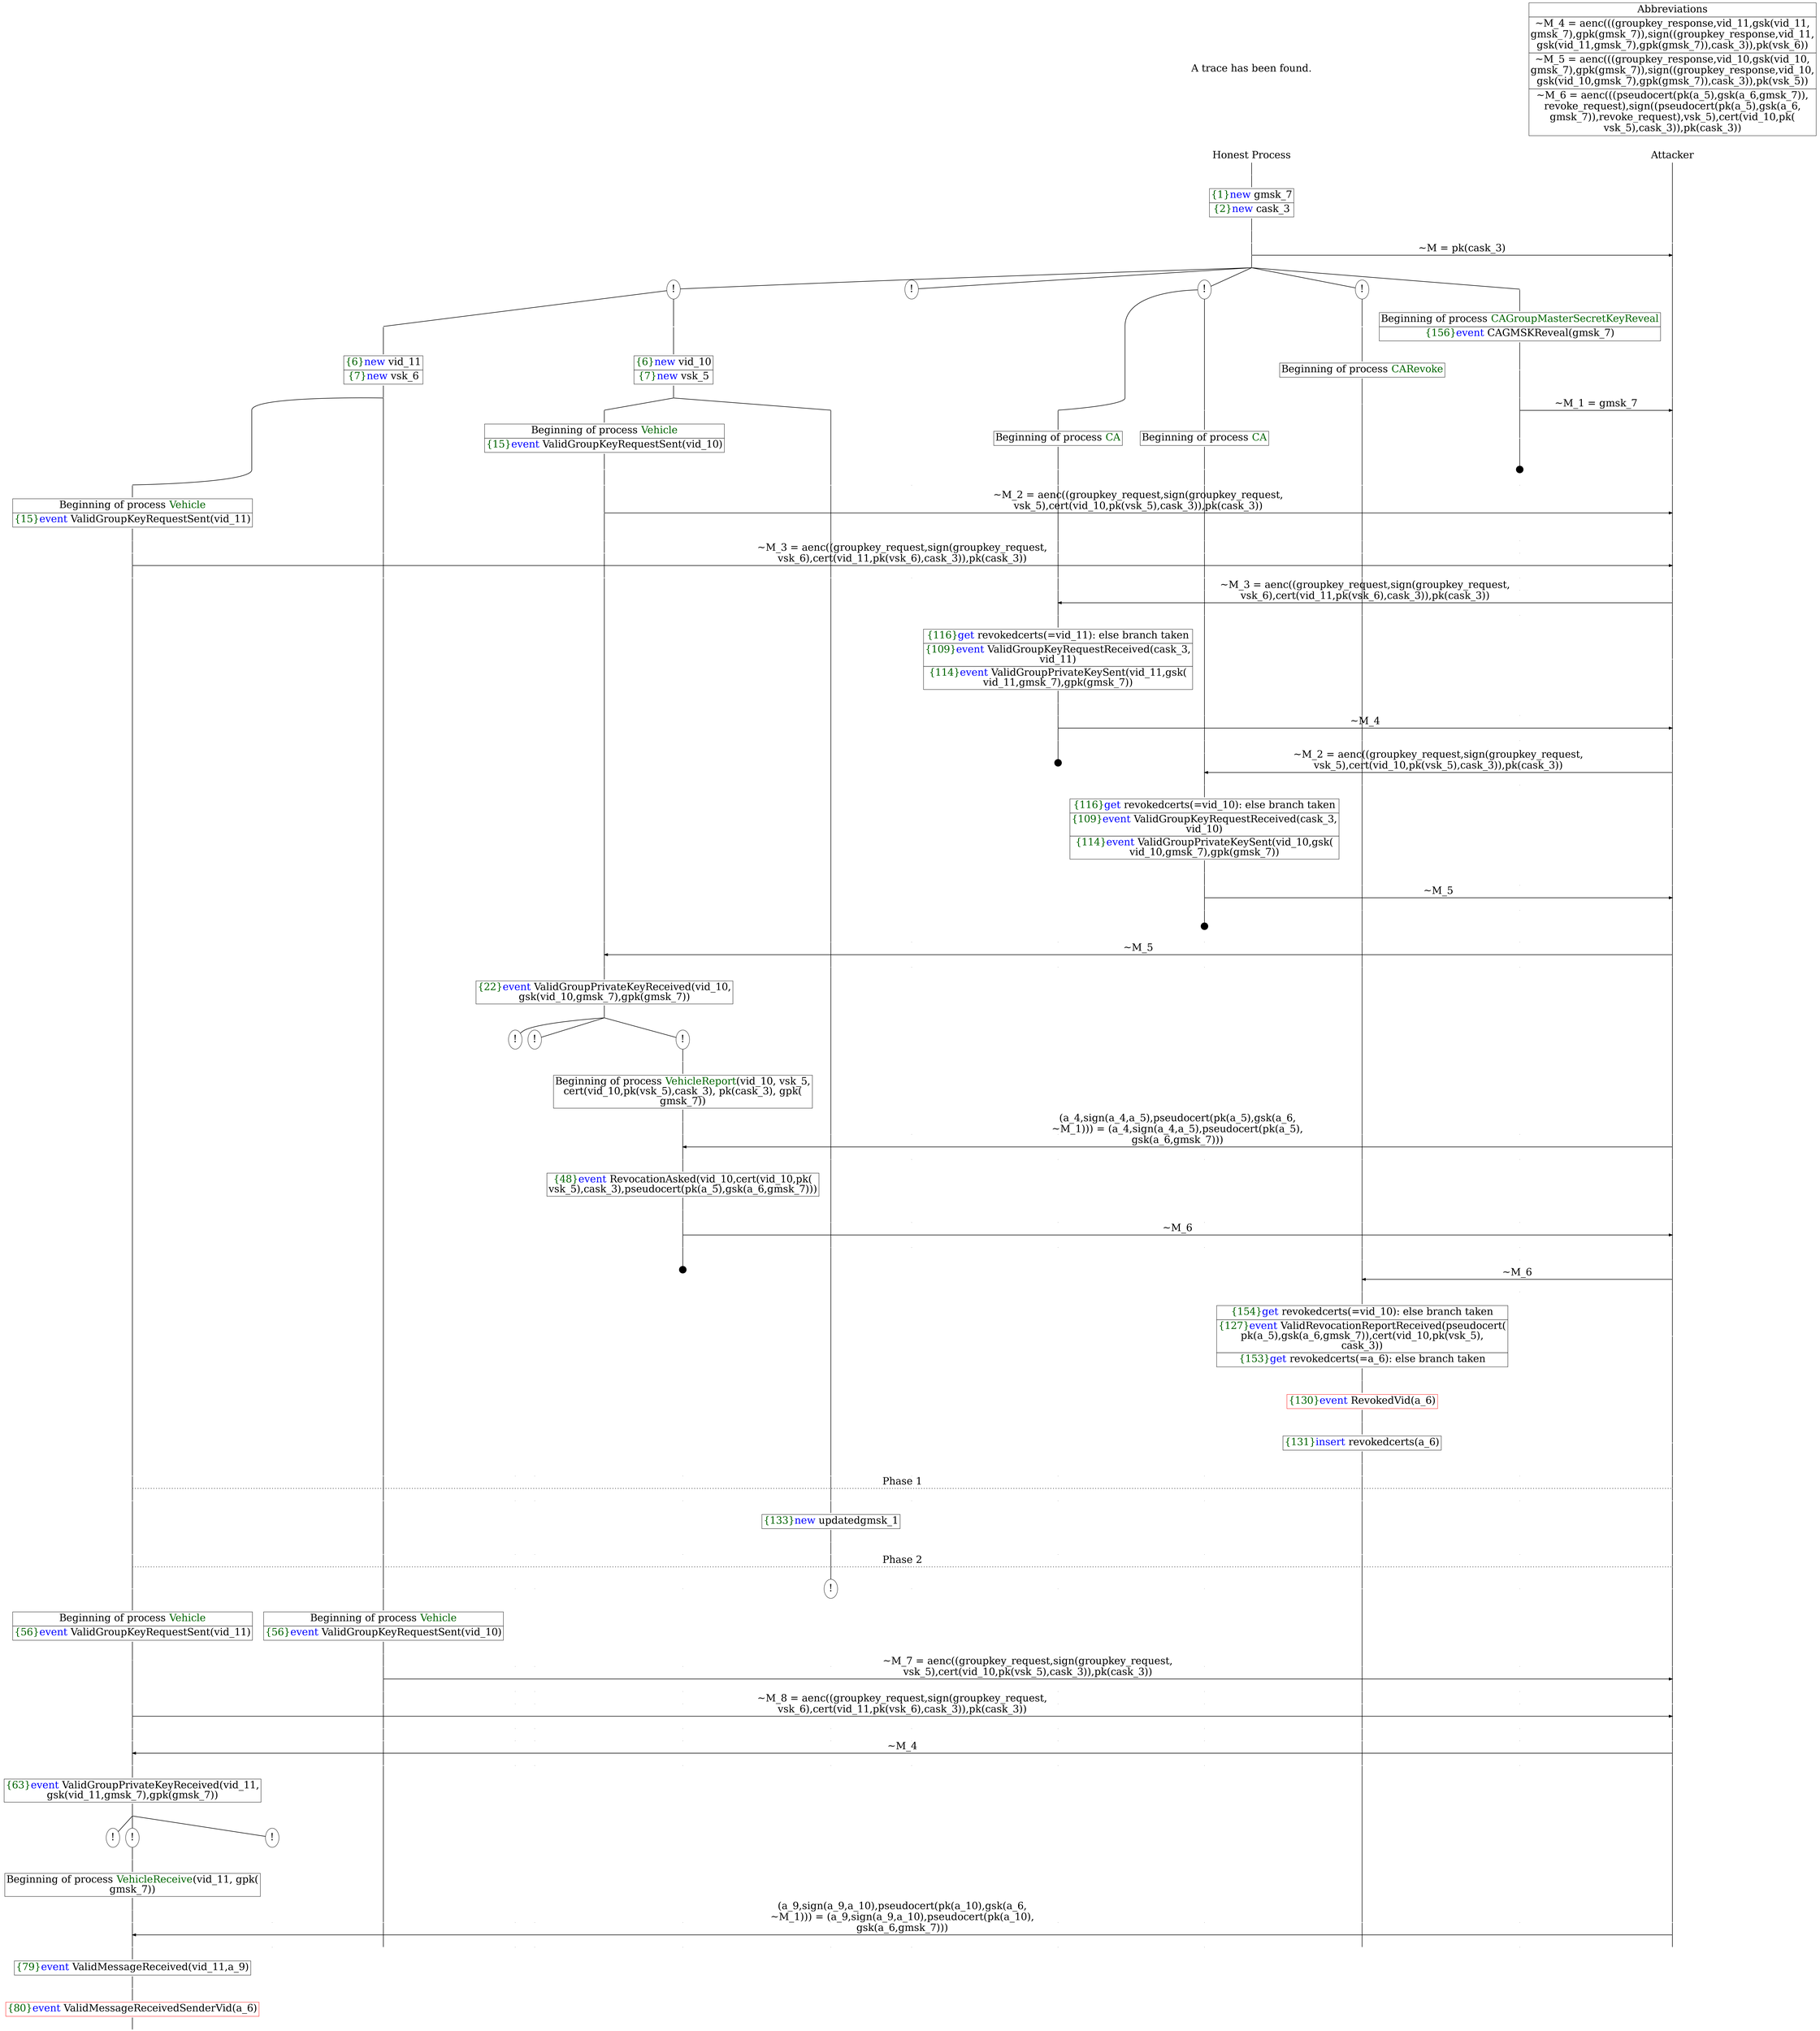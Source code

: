 digraph {
graph [ordering = out]
edge [arrowhead = none, penwidth = 1.6, fontsize = 30]
node [shape = point, width = 0, height = 0, fontsize = 30]
Trace [label = <A trace has been found.<br/>
>, shape = plaintext]
P0__0 [label = "Honest Process", shape = plaintext]
P__0 [label = "Attacker", shape = plaintext]
Trace -> P0__0 [label = "", style = invisible, weight = 100]{rank = same; P0__0 P__0}
P0__0 -> P0__1 [label = <>, weight = 100]
P0__1 -> P0__2 [label = <>, weight = 100]
P0__2 [shape = plaintext, label = <<TABLE BORDER="0" CELLBORDER="1" CELLSPACING="0" CELLPADDING="4"> <TR><TD><FONT COLOR="darkgreen">{1}</FONT><FONT COLOR="blue">new </FONT>gmsk_7</TD></TR><TR><TD><FONT COLOR="darkgreen">{2}</FONT><FONT COLOR="blue">new </FONT>cask_3</TD></TR></TABLE>>]
P0__2 -> P0__3 [label = <>, weight = 100]
P0__3 -> P0__4 [label = <>, weight = 100]
P__0 -> P__1 [label = <>, weight = 100]
{rank = same; P__1 P0__4}
P0__4 -> P0__5 [label = <>, weight = 100]
P__1 -> P__2 [label = <>, weight = 100]
{rank = same; P__2 P0__5}
P0__5 -> P__2 [label = <~M = pk(cask_3)>, arrowhead = normal]
P0__5 -> P0__6 [label = <>, weight = 100]
P__2 -> P__3 [label = <>, weight = 100]
{rank = same; P__3 P0__6}
/*RPar */
P0__6 -> P0_4__6 [label = <>]
P0__6 -> P0_3__6 [label = <>]
P0__6 -> P0_2__6 [label = <>]
P0__6 -> P0_1__6 [label = <>]
P0__6 -> P0_0__6 [label = <>]
P0__6 [label = "", fixedsize = false, width = 0, height = 0, shape = none]
{rank = same; P0_0__6 P0_1__6 P0_2__6 P0_3__6 P0_4__6}
P0_0__6 -> P0_0__7 [label = <>, weight = 100]
P0_0__7 [shape = plaintext, label = <<TABLE BORDER="0" CELLBORDER="1" CELLSPACING="0" CELLPADDING="4"> <TR><TD>Beginning of process <FONT COLOR="darkgreen">CAGroupMasterSecretKeyReveal</FONT><br/>
</TD></TR><TR><TD><FONT COLOR="darkgreen">{156}</FONT><FONT COLOR="blue">event</FONT> CAGMSKReveal(gmsk_7)</TD></TR></TABLE>>]
P0_0__7 -> P0_0__8 [label = <>, weight = 100]
P0_0__8 -> P0_0__9 [label = <>, weight = 100]
P__3 -> P__4 [label = <>, weight = 100]
{rank = same; P__4 P0_0__9}
P0_0__9 -> P0_0__10 [label = <>, weight = 100]
P__4 -> P__5 [label = <>, weight = 100]
{rank = same; P__5 P0_0__10}
P0_0__10 -> P__5 [label = <~M_1 = gmsk_7>, arrowhead = normal]
P0_0__10 -> P0_0__11 [label = <>, weight = 100]
P__5 -> P__6 [label = <>, weight = 100]
{rank = same; P__6 P0_0__11}
P0_0__12 [label = "", width = 0.3, height = 0.3]
P0_0__11 -> P0_0__12 [label = <>, weight = 100]
P0_1__6 [label = "!", shape = ellipse]
P0_1_0__6 [label = "", fixedsize = false, width = 0, height = 0, shape = none]
P0_1__6 -> P0_1_0__6 [label = <>, weight = 100]
P0_1_0__6 -> P0_1_0__7 [label = <>, weight = 100]
P0_1_0__7 [shape = plaintext, label = <<TABLE BORDER="0" CELLBORDER="1" CELLSPACING="0" CELLPADDING="4"> <TR><TD>Beginning of process <FONT COLOR="darkgreen">CARevoke</FONT></TD></TR></TABLE>>]
P0_1_0__7 -> P0_1_0__8 [label = <>, weight = 100]
P0_2__6 [label = "!", shape = ellipse]
{rank = same; P0_2_1__6 P0_2_0__6}
P0_2_1__6 [label = "", fixedsize = false, width = 0, height = 0, shape = none]
P0_2__6 -> P0_2_1__6 [label = <>]
P0_2_0__6 [label = "", fixedsize = false, width = 0, height = 0, shape = none]
P0_2__6 -> P0_2_0__6 [label = <>]
P0_2_0__6 -> P0_2_0__7 [label = <>, weight = 100]
P0_2_0__7 [shape = plaintext, label = <<TABLE BORDER="0" CELLBORDER="1" CELLSPACING="0" CELLPADDING="4"> <TR><TD>Beginning of process <FONT COLOR="darkgreen">CA</FONT></TD></TR></TABLE>>]
P0_2_0__7 -> P0_2_0__8 [label = <>, weight = 100]
P0_2_1__6 -> P0_2_1__7 [label = <>, weight = 100]
P0_2_1__7 [shape = plaintext, label = <<TABLE BORDER="0" CELLBORDER="1" CELLSPACING="0" CELLPADDING="4"> <TR><TD>Beginning of process <FONT COLOR="darkgreen">CA</FONT></TD></TR></TABLE>>]
P0_2_1__7 -> P0_2_1__8 [label = <>, weight = 100]
P0_3__6 [label = "!", shape = ellipse]
P0_4__6 [label = "!", shape = ellipse]
{rank = same; P0_4_1__6 P0_4_0__6}
P0_4_1__6 [label = "", fixedsize = false, width = 0, height = 0, shape = none]
P0_4__6 -> P0_4_1__6 [label = <>]
P0_4_0__6 [label = "", fixedsize = false, width = 0, height = 0, shape = none]
P0_4__6 -> P0_4_0__6 [label = <>]
P0_4_0__6 -> P0_4_0__7 [label = <>, weight = 100]
P0_4_0__7 [shape = plaintext, label = <<TABLE BORDER="0" CELLBORDER="1" CELLSPACING="0" CELLPADDING="4"> <TR><TD><FONT COLOR="darkgreen">{6}</FONT><FONT COLOR="blue">new </FONT>vid_10</TD></TR><TR><TD><FONT COLOR="darkgreen">{7}</FONT><FONT COLOR="blue">new </FONT>vsk_5</TD></TR></TABLE>>]
P0_4_0__7 -> P0_4_0__8 [label = <>, weight = 100]
/*RPar */
P0_4_0__8 -> P0_4_0_1__8 [label = <>]
P0_4_0__8 -> P0_4_0_0__8 [label = <>]
P0_4_0__8 [label = "", fixedsize = false, width = 0, height = 0, shape = none]
{rank = same; P0_4_0_0__8 P0_4_0_1__8}
P0_4_0_1__8 -> P0_4_0_1__9 [label = <>, weight = 100]
P0_4_0_1__9 [shape = plaintext, label = <<TABLE BORDER="0" CELLBORDER="1" CELLSPACING="0" CELLPADDING="4"> <TR><TD>Beginning of process <FONT COLOR="darkgreen">Vehicle</FONT></TD></TR><TR><TD><FONT COLOR="darkgreen">{15}</FONT><FONT COLOR="blue">event</FONT> ValidGroupKeyRequestSent(vid_10)</TD></TR></TABLE>>]
P0_4_0_1__9 -> P0_4_0_1__10 [label = <>, weight = 100]
P0_4_0_1__10 -> P0_4_0_1__11 [label = <>, weight = 100]
P0_4_0_0__8 -> P0_4_0_0__9 [label = <>, weight = 100]
P0_3__7 [label = "", style = invisible]
P0_3__6 -> P0_3__7 [label = <>, weight = 100, style = invisible]
P0_2_1__8 -> P0_2_1__9 [label = <>, weight = 100]
P0_2_0__8 -> P0_2_0__9 [label = <>, weight = 100]
P0_1_0__8 -> P0_1_0__9 [label = <>, weight = 100]
P0_0__13 [label = "", style = invisible]
P0_0__12 -> P0_0__13 [label = <>, weight = 100, style = invisible]
P__6 -> P__7 [label = <>, weight = 100]
{rank = same; P__7 P0_0__13 P0_1_0__9 P0_2_0__9 P0_2_1__9 P0_3__7 P0_4_0_0__9 P0_4_0_1__11}
P0_4_0_1__11 -> P0_4_0_1__12 [label = <>, weight = 100]
P__7 -> P__8 [label = <>, weight = 100]
{rank = same; P__8 P0_4_0_1__12}
P0_4_0_1__12 -> P__8 [label = <~M_2 = aenc((groupkey_request,sign(groupkey_request,<br/>
vsk_5),cert(vid_10,pk(vsk_5),cask_3)),pk(cask_3))>, arrowhead = normal]
P0_4_0_1__12 -> P0_4_0_1__13 [label = <>, weight = 100]
P0_4_0_0__9 -> P0_4_0_0__10 [label = <>, weight = 100]
P0_3__8 [label = "", style = invisible]
P0_3__7 -> P0_3__8 [label = <>, weight = 100, style = invisible]
P0_2_1__9 -> P0_2_1__10 [label = <>, weight = 100]
P0_2_0__9 -> P0_2_0__10 [label = <>, weight = 100]
P0_1_0__9 -> P0_1_0__10 [label = <>, weight = 100]
P0_0__14 [label = "", style = invisible]
P0_0__13 -> P0_0__14 [label = <>, weight = 100, style = invisible]
P__8 -> P__9 [label = <>, weight = 100]
{rank = same; P__9 P0_0__14 P0_1_0__10 P0_2_0__10 P0_2_1__10 P0_3__8 P0_4_0_0__10 P0_4_0_1__13}
P0_4_1__6 -> P0_4_1__7 [label = <>, weight = 100]
P0_4_1__7 [shape = plaintext, label = <<TABLE BORDER="0" CELLBORDER="1" CELLSPACING="0" CELLPADDING="4"> <TR><TD><FONT COLOR="darkgreen">{6}</FONT><FONT COLOR="blue">new </FONT>vid_11</TD></TR><TR><TD><FONT COLOR="darkgreen">{7}</FONT><FONT COLOR="blue">new </FONT>vsk_6</TD></TR></TABLE>>]
P0_4_1__7 -> P0_4_1__8 [label = <>, weight = 100]
/*RPar */
P0_4_1__8 -> P0_4_1_1__8 [label = <>]
P0_4_1__8 -> P0_4_1_0__8 [label = <>]
P0_4_1__8 [label = "", fixedsize = false, width = 0, height = 0, shape = none]
{rank = same; P0_4_1_0__8 P0_4_1_1__8}
P0_4_1_1__8 -> P0_4_1_1__9 [label = <>, weight = 100]
P0_4_1_1__9 [shape = plaintext, label = <<TABLE BORDER="0" CELLBORDER="1" CELLSPACING="0" CELLPADDING="4"> <TR><TD>Beginning of process <FONT COLOR="darkgreen">Vehicle</FONT></TD></TR><TR><TD><FONT COLOR="darkgreen">{15}</FONT><FONT COLOR="blue">event</FONT> ValidGroupKeyRequestSent(vid_11)</TD></TR></TABLE>>]
P0_4_1_1__9 -> P0_4_1_1__10 [label = <>, weight = 100]
P0_4_1_1__10 -> P0_4_1_1__11 [label = <>, weight = 100]
P0_4_1_0__8 -> P0_4_1_0__9 [label = <>, weight = 100]
P0_4_0_1__13 -> P0_4_0_1__14 [label = <>, weight = 100]
P0_4_0_0__10 -> P0_4_0_0__11 [label = <>, weight = 100]
P0_3__9 [label = "", style = invisible]
P0_3__8 -> P0_3__9 [label = <>, weight = 100, style = invisible]
P0_2_1__10 -> P0_2_1__11 [label = <>, weight = 100]
P0_2_0__10 -> P0_2_0__11 [label = <>, weight = 100]
P0_1_0__10 -> P0_1_0__11 [label = <>, weight = 100]
P0_0__15 [label = "", style = invisible]
P0_0__14 -> P0_0__15 [label = <>, weight = 100, style = invisible]
P__9 -> P__10 [label = <>, weight = 100]
{rank = same; P__10 P0_0__15 P0_1_0__11 P0_2_0__11 P0_2_1__11 P0_3__9 P0_4_0_0__11 P0_4_0_1__14 P0_4_1_0__9 P0_4_1_1__11}
P0_4_1_1__11 -> P0_4_1_1__12 [label = <>, weight = 100]
P__10 -> P__11 [label = <>, weight = 100]
{rank = same; P__11 P0_4_1_1__12}
P0_4_1_1__12 -> P__11 [label = <~M_3 = aenc((groupkey_request,sign(groupkey_request,<br/>
vsk_6),cert(vid_11,pk(vsk_6),cask_3)),pk(cask_3))>, arrowhead = normal]
P0_4_1_1__12 -> P0_4_1_1__13 [label = <>, weight = 100]
P0_4_1_0__9 -> P0_4_1_0__10 [label = <>, weight = 100]
P0_4_0_1__14 -> P0_4_0_1__15 [label = <>, weight = 100]
P0_4_0_0__11 -> P0_4_0_0__12 [label = <>, weight = 100]
P0_3__10 [label = "", style = invisible]
P0_3__9 -> P0_3__10 [label = <>, weight = 100, style = invisible]
P0_2_1__11 -> P0_2_1__12 [label = <>, weight = 100]
P0_2_0__11 -> P0_2_0__12 [label = <>, weight = 100]
P0_1_0__11 -> P0_1_0__12 [label = <>, weight = 100]
P0_0__16 [label = "", style = invisible]
P0_0__15 -> P0_0__16 [label = <>, weight = 100, style = invisible]
P__11 -> P__12 [label = <>, weight = 100]
{rank = same; P__12 P0_0__16 P0_1_0__12 P0_2_0__12 P0_2_1__12 P0_3__10 P0_4_0_0__12 P0_4_0_1__15 P0_4_1_0__10 P0_4_1_1__13}
P0_2_1__12 -> P0_2_1__13 [label = <>, weight = 100]
P0_2_0__12 -> P0_2_0__13 [label = <>, weight = 100]
P0_1_0__12 -> P0_1_0__13 [label = <>, weight = 100]
P0_0__17 [label = "", style = invisible]
P0_0__16 -> P0_0__17 [label = <>, weight = 100, style = invisible]
P__12 -> P__13 [label = <>, weight = 100]
{rank = same; P__13 P0_0__17 P0_1_0__13 P0_2_0__13 P0_2_1__13}
P0_2_1__13 -> P0_2_1__14 [label = <>, weight = 100]
P__13 -> P__14 [label = <>, weight = 100]
{rank = same; P__14 P0_2_1__14}
P0_2_1__14 -> P__14 [label = <~M_3 = aenc((groupkey_request,sign(groupkey_request,<br/>
vsk_6),cert(vid_11,pk(vsk_6),cask_3)),pk(cask_3))>, dir = back, arrowhead = normal]
P0_2_1__14 -> P0_2_1__15 [label = <>, weight = 100]
P0_2_0__13 -> P0_2_0__14 [label = <>, weight = 100]
P0_1_0__13 -> P0_1_0__14 [label = <>, weight = 100]
P0_0__18 [label = "", style = invisible]
P0_0__17 -> P0_0__18 [label = <>, weight = 100, style = invisible]
P__14 -> P__15 [label = <>, weight = 100]
{rank = same; P__15 P0_0__18 P0_1_0__14 P0_2_0__14 P0_2_1__15}
P0_2_1__15 -> P0_2_1__16 [label = <>, weight = 100]
P0_2_1__16 [shape = plaintext, label = <<TABLE BORDER="0" CELLBORDER="1" CELLSPACING="0" CELLPADDING="4"> <TR><TD><FONT COLOR="darkgreen">{116}</FONT><FONT COLOR="blue">get</FONT> revokedcerts(=vid_11): else branch taken<br/>
</TD></TR><TR><TD><FONT COLOR="darkgreen">{109}</FONT><FONT COLOR="blue">event</FONT> ValidGroupKeyRequestReceived(cask_3,<br/>
vid_11)</TD></TR><TR><TD><FONT COLOR="darkgreen">{114}</FONT><FONT COLOR="blue">event</FONT> ValidGroupPrivateKeySent(vid_11,gsk(<br/>
vid_11,gmsk_7),gpk(gmsk_7))</TD></TR></TABLE>>]
P0_2_1__16 -> P0_2_1__17 [label = <>, weight = 100]
P__15 -> P__16 [label = <>, weight = 100]
{rank = same; P__16 P0_2_1__16}
P0_2_1__17 -> P0_2_1__18 [label = <>, weight = 100]
P0_2_0__14 -> P0_2_0__15 [label = <>, weight = 100]
P0_1_0__14 -> P0_1_0__15 [label = <>, weight = 100]
P0_0__19 [label = "", style = invisible]
P0_0__18 -> P0_0__19 [label = <>, weight = 100, style = invisible]
P__16 -> P__17 [label = <>, weight = 100]
{rank = same; P__17 P0_0__19 P0_1_0__15 P0_2_0__15 P0_2_1__18}
P0_2_1__18 -> P0_2_1__19 [label = <>, weight = 100]
P__17 -> P__18 [label = <>, weight = 100]
{rank = same; P__18 P0_2_1__19}
P0_2_1__19 -> P__18 [label = <~M_4>, arrowhead = normal]
P0_2_1__19 -> P0_2_1__20 [label = <>, weight = 100]
P0_2_0__15 -> P0_2_0__16 [label = <>, weight = 100]
P0_1_0__15 -> P0_1_0__16 [label = <>, weight = 100]
P0_0__20 [label = "", style = invisible]
P0_0__19 -> P0_0__20 [label = <>, weight = 100, style = invisible]
P__18 -> P__19 [label = <>, weight = 100]
{rank = same; P__19 P0_0__20 P0_1_0__16 P0_2_0__16 P0_2_1__20}
P0_2_1__21 [label = "", width = 0.3, height = 0.3]
P0_2_1__20 -> P0_2_1__21 [label = <>, weight = 100]
P0_2_0__16 -> P0_2_0__17 [label = <>, weight = 100]
P0_1_0__16 -> P0_1_0__17 [label = <>, weight = 100]
P0_0__21 [label = "", style = invisible]
P0_0__20 -> P0_0__21 [label = <>, weight = 100, style = invisible]
P__19 -> P__20 [label = <>, weight = 100]
{rank = same; P__20 P0_0__21 P0_1_0__17 P0_2_0__17}
P0_2_0__17 -> P0_2_0__18 [label = <>, weight = 100]
P__20 -> P__21 [label = <>, weight = 100]
{rank = same; P__21 P0_2_0__18}
P0_2_0__18 -> P__21 [label = <~M_2 = aenc((groupkey_request,sign(groupkey_request,<br/>
vsk_5),cert(vid_10,pk(vsk_5),cask_3)),pk(cask_3))>, dir = back, arrowhead = normal]
P0_2_0__18 -> P0_2_0__19 [label = <>, weight = 100]
P0_1_0__17 -> P0_1_0__18 [label = <>, weight = 100]
P0_0__22 [label = "", style = invisible]
P0_0__21 -> P0_0__22 [label = <>, weight = 100, style = invisible]
P__21 -> P__22 [label = <>, weight = 100]
{rank = same; P__22 P0_0__22 P0_1_0__18 P0_2_0__19}
P0_2_0__19 -> P0_2_0__20 [label = <>, weight = 100]
P0_2_0__20 [shape = plaintext, label = <<TABLE BORDER="0" CELLBORDER="1" CELLSPACING="0" CELLPADDING="4"> <TR><TD><FONT COLOR="darkgreen">{116}</FONT><FONT COLOR="blue">get</FONT> revokedcerts(=vid_10): else branch taken<br/>
</TD></TR><TR><TD><FONT COLOR="darkgreen">{109}</FONT><FONT COLOR="blue">event</FONT> ValidGroupKeyRequestReceived(cask_3,<br/>
vid_10)</TD></TR><TR><TD><FONT COLOR="darkgreen">{114}</FONT><FONT COLOR="blue">event</FONT> ValidGroupPrivateKeySent(vid_10,gsk(<br/>
vid_10,gmsk_7),gpk(gmsk_7))</TD></TR></TABLE>>]
P0_2_0__20 -> P0_2_0__21 [label = <>, weight = 100]
P__22 -> P__23 [label = <>, weight = 100]
{rank = same; P__23 P0_2_0__20}
P0_2_0__21 -> P0_2_0__22 [label = <>, weight = 100]
P0_1_0__18 -> P0_1_0__19 [label = <>, weight = 100]
P0_0__23 [label = "", style = invisible]
P0_0__22 -> P0_0__23 [label = <>, weight = 100, style = invisible]
P__23 -> P__24 [label = <>, weight = 100]
{rank = same; P__24 P0_0__23 P0_1_0__19 P0_2_0__22}
P0_2_0__22 -> P0_2_0__23 [label = <>, weight = 100]
P__24 -> P__25 [label = <>, weight = 100]
{rank = same; P__25 P0_2_0__23}
P0_2_0__23 -> P__25 [label = <~M_5>, arrowhead = normal]
P0_2_0__23 -> P0_2_0__24 [label = <>, weight = 100]
P0_1_0__19 -> P0_1_0__20 [label = <>, weight = 100]
P0_0__24 [label = "", style = invisible]
P0_0__23 -> P0_0__24 [label = <>, weight = 100, style = invisible]
P__25 -> P__26 [label = <>, weight = 100]
{rank = same; P__26 P0_0__24 P0_1_0__20 P0_2_0__24}
P0_2_0__25 [label = "", width = 0.3, height = 0.3]
P0_2_0__24 -> P0_2_0__25 [label = <>, weight = 100]
P0_4_0_1__15 -> P0_4_0_1__16 [label = <>, weight = 100]
P0_4_0_0__12 -> P0_4_0_0__13 [label = <>, weight = 100]
P0_3__11 [label = "", style = invisible]
P0_3__10 -> P0_3__11 [label = <>, weight = 100, style = invisible]
P0_2_1__22 [label = "", style = invisible]
P0_2_1__21 -> P0_2_1__22 [label = <>, weight = 100, style = invisible]
P0_2_0__26 [label = "", style = invisible]
P0_2_0__25 -> P0_2_0__26 [label = <>, weight = 100, style = invisible]
P0_1_0__20 -> P0_1_0__21 [label = <>, weight = 100]
P0_0__25 [label = "", style = invisible]
P0_0__24 -> P0_0__25 [label = <>, weight = 100, style = invisible]
P__26 -> P__27 [label = <>, weight = 100]
{rank = same; P__27 P0_0__25 P0_1_0__21 P0_2_0__26 P0_2_1__22 P0_3__11 P0_4_0_0__13 P0_4_0_1__16}
P0_4_0_1__16 -> P0_4_0_1__17 [label = <>, weight = 100]
P__27 -> P__28 [label = <>, weight = 100]
{rank = same; P__28 P0_4_0_1__17}
P0_4_0_1__17 -> P__28 [label = <~M_5>, dir = back, arrowhead = normal]
P0_4_0_1__17 -> P0_4_0_1__18 [label = <>, weight = 100]
P0_4_0_0__13 -> P0_4_0_0__14 [label = <>, weight = 100]
P0_3__12 [label = "", style = invisible]
P0_3__11 -> P0_3__12 [label = <>, weight = 100, style = invisible]
P0_2_1__23 [label = "", style = invisible]
P0_2_1__22 -> P0_2_1__23 [label = <>, weight = 100, style = invisible]
P0_2_0__27 [label = "", style = invisible]
P0_2_0__26 -> P0_2_0__27 [label = <>, weight = 100, style = invisible]
P0_1_0__21 -> P0_1_0__22 [label = <>, weight = 100]
P0_0__26 [label = "", style = invisible]
P0_0__25 -> P0_0__26 [label = <>, weight = 100, style = invisible]
P__28 -> P__29 [label = <>, weight = 100]
{rank = same; P__29 P0_0__26 P0_1_0__22 P0_2_0__27 P0_2_1__23 P0_3__12 P0_4_0_0__14 P0_4_0_1__18}
P0_4_0_1__18 -> P0_4_0_1__19 [label = <>, weight = 100]
P0_4_0_1__19 [shape = plaintext, label = <<TABLE BORDER="0" CELLBORDER="1" CELLSPACING="0" CELLPADDING="4"> <TR><TD><FONT COLOR="darkgreen">{22}</FONT><FONT COLOR="blue">event</FONT> ValidGroupPrivateKeyReceived(vid_10,<br/>
gsk(vid_10,gmsk_7),gpk(gmsk_7))</TD></TR></TABLE>>]
P0_4_0_1__19 -> P0_4_0_1__20 [label = <>, weight = 100]
/*RPar */
P0_4_0_1__20 -> P0_4_0_1_2__20 [label = <>]
P0_4_0_1__20 -> P0_4_0_1_1__20 [label = <>]
P0_4_0_1__20 -> P0_4_0_1_0__20 [label = <>]
P0_4_0_1__20 [label = "", fixedsize = false, width = 0, height = 0, shape = none]
{rank = same; P0_4_0_1_0__20 P0_4_0_1_1__20 P0_4_0_1_2__20}
P0_4_0_1_0__20 [label = "!", shape = ellipse]
P0_4_0_1_0_0__20 [label = "", fixedsize = false, width = 0, height = 0, shape = none]
P0_4_0_1_0__20 -> P0_4_0_1_0_0__20 [label = <>, weight = 100]
P0_4_0_1_0_0__20 -> P0_4_0_1_0_0__21 [label = <>, weight = 100]
P0_4_0_1_0_0__21 [shape = plaintext, label = <<TABLE BORDER="0" CELLBORDER="1" CELLSPACING="0" CELLPADDING="4"> <TR><TD>Beginning of process <FONT COLOR="darkgreen">VehicleReport</FONT>(vid_10, vsk_5,<br/>
cert(vid_10,pk(vsk_5),cask_3), pk(cask_3), gpk(<br/>
gmsk_7))</TD></TR></TABLE>>]
P0_4_0_1_0_0__21 -> P0_4_0_1_0_0__22 [label = <>, weight = 100]
P0_4_0_1_1__20 [label = "!", shape = ellipse]
P0_4_0_1_2__20 [label = "!", shape = ellipse]
P0_4_0_1_0_0__22 -> P0_4_0_1_0_0__23 [label = <>, weight = 100]
P0_4_0_0__14 -> P0_4_0_0__15 [label = <>, weight = 100]
P0_3__13 [label = "", style = invisible]
P0_3__12 -> P0_3__13 [label = <>, weight = 100, style = invisible]
P0_2_1__24 [label = "", style = invisible]
P0_2_1__23 -> P0_2_1__24 [label = <>, weight = 100, style = invisible]
P0_2_0__28 [label = "", style = invisible]
P0_2_0__27 -> P0_2_0__28 [label = <>, weight = 100, style = invisible]
P0_1_0__22 -> P0_1_0__23 [label = <>, weight = 100]
P0_0__27 [label = "", style = invisible]
P0_0__26 -> P0_0__27 [label = <>, weight = 100, style = invisible]
P__29 -> P__30 [label = <>, weight = 100]
{rank = same; P__30 P0_0__27 P0_1_0__23 P0_2_0__28 P0_2_1__24 P0_3__13 P0_4_0_0__15 P0_4_0_1_0_0__23}
P0_4_0_1_0_0__23 -> P0_4_0_1_0_0__24 [label = <>, weight = 100]
P__30 -> P__31 [label = <>, weight = 100]
{rank = same; P__31 P0_4_0_1_0_0__24}
P0_4_0_1_0_0__24 -> P__31 [label = <(a_4,sign(a_4,a_5),pseudocert(pk(a_5),gsk(a_6,<br/>
~M_1))) = (a_4,sign(a_4,a_5),pseudocert(pk(a_5),<br/>
gsk(a_6,gmsk_7)))>, dir = back, arrowhead = normal]
P0_4_0_1_0_0__24 -> P0_4_0_1_0_0__25 [label = <>, weight = 100]
P0_4_0_0__15 -> P0_4_0_0__16 [label = <>, weight = 100]
P0_3__14 [label = "", style = invisible]
P0_3__13 -> P0_3__14 [label = <>, weight = 100, style = invisible]
P0_2_1__25 [label = "", style = invisible]
P0_2_1__24 -> P0_2_1__25 [label = <>, weight = 100, style = invisible]
P0_2_0__29 [label = "", style = invisible]
P0_2_0__28 -> P0_2_0__29 [label = <>, weight = 100, style = invisible]
P0_1_0__23 -> P0_1_0__24 [label = <>, weight = 100]
P0_0__28 [label = "", style = invisible]
P0_0__27 -> P0_0__28 [label = <>, weight = 100, style = invisible]
P__31 -> P__32 [label = <>, weight = 100]
{rank = same; P__32 P0_0__28 P0_1_0__24 P0_2_0__29 P0_2_1__25 P0_3__14 P0_4_0_0__16 P0_4_0_1_0_0__25}
P0_4_0_1_0_0__25 -> P0_4_0_1_0_0__26 [label = <>, weight = 100]
P0_4_0_1_0_0__26 [shape = plaintext, label = <<TABLE BORDER="0" CELLBORDER="1" CELLSPACING="0" CELLPADDING="4"> <TR><TD><FONT COLOR="darkgreen">{48}</FONT><FONT COLOR="blue">event</FONT> RevocationAsked(vid_10,cert(vid_10,pk(<br/>
vsk_5),cask_3),pseudocert(pk(a_5),gsk(a_6,gmsk_7)))<br/>
</TD></TR></TABLE>>]
P0_4_0_1_0_0__26 -> P0_4_0_1_0_0__27 [label = <>, weight = 100]
P0_4_0_1_0_0__27 -> P0_4_0_1_0_0__28 [label = <>, weight = 100]
P0_4_0_0__16 -> P0_4_0_0__17 [label = <>, weight = 100]
P0_3__15 [label = "", style = invisible]
P0_3__14 -> P0_3__15 [label = <>, weight = 100, style = invisible]
P0_2_1__26 [label = "", style = invisible]
P0_2_1__25 -> P0_2_1__26 [label = <>, weight = 100, style = invisible]
P0_2_0__30 [label = "", style = invisible]
P0_2_0__29 -> P0_2_0__30 [label = <>, weight = 100, style = invisible]
P0_1_0__24 -> P0_1_0__25 [label = <>, weight = 100]
P0_0__29 [label = "", style = invisible]
P0_0__28 -> P0_0__29 [label = <>, weight = 100, style = invisible]
P__32 -> P__33 [label = <>, weight = 100]
{rank = same; P__33 P0_0__29 P0_1_0__25 P0_2_0__30 P0_2_1__26 P0_3__15 P0_4_0_0__17 P0_4_0_1_0_0__28}
P0_4_0_1_0_0__28 -> P0_4_0_1_0_0__29 [label = <>, weight = 100]
P__33 -> P__34 [label = <>, weight = 100]
{rank = same; P__34 P0_4_0_1_0_0__29}
P0_4_0_1_0_0__29 -> P__34 [label = <~M_6>, arrowhead = normal]
P0_4_0_1_0_0__29 -> P0_4_0_1_0_0__30 [label = <>, weight = 100]
P0_4_0_0__17 -> P0_4_0_0__18 [label = <>, weight = 100]
P0_3__16 [label = "", style = invisible]
P0_3__15 -> P0_3__16 [label = <>, weight = 100, style = invisible]
P0_2_1__27 [label = "", style = invisible]
P0_2_1__26 -> P0_2_1__27 [label = <>, weight = 100, style = invisible]
P0_2_0__31 [label = "", style = invisible]
P0_2_0__30 -> P0_2_0__31 [label = <>, weight = 100, style = invisible]
P0_1_0__25 -> P0_1_0__26 [label = <>, weight = 100]
P0_0__30 [label = "", style = invisible]
P0_0__29 -> P0_0__30 [label = <>, weight = 100, style = invisible]
P__34 -> P__35 [label = <>, weight = 100]
{rank = same; P__35 P0_0__30 P0_1_0__26 P0_2_0__31 P0_2_1__27 P0_3__16 P0_4_0_0__18 P0_4_0_1_0_0__30}
P0_4_0_1_0_0__31 [label = "", width = 0.3, height = 0.3]
P0_4_0_1_0_0__30 -> P0_4_0_1_0_0__31 [label = <>, weight = 100]
P0_1_0__26 -> P0_1_0__27 [label = <>, weight = 100]
P0_0__31 [label = "", style = invisible]
P0_0__30 -> P0_0__31 [label = <>, weight = 100, style = invisible]
P__35 -> P__36 [label = <>, weight = 100]
{rank = same; P__36 P0_0__31 P0_1_0__27}
P0_1_0__27 -> P0_1_0__28 [label = <>, weight = 100]
P__36 -> P__37 [label = <>, weight = 100]
{rank = same; P__37 P0_1_0__28}
P0_1_0__28 -> P__37 [label = <~M_6>, dir = back, arrowhead = normal]
P0_1_0__28 -> P0_1_0__29 [label = <>, weight = 100]
P0_0__32 [label = "", style = invisible]
P0_0__31 -> P0_0__32 [label = <>, weight = 100, style = invisible]
P__37 -> P__38 [label = <>, weight = 100]
{rank = same; P__38 P0_0__32 P0_1_0__29}
P0_1_0__29 -> P0_1_0__30 [label = <>, weight = 100]
P0_1_0__30 [shape = plaintext, label = <<TABLE BORDER="0" CELLBORDER="1" CELLSPACING="0" CELLPADDING="4"> <TR><TD><FONT COLOR="darkgreen">{154}</FONT><FONT COLOR="blue">get</FONT> revokedcerts(=vid_10): else branch taken<br/>
</TD></TR><TR><TD><FONT COLOR="darkgreen">{127}</FONT><FONT COLOR="blue">event</FONT> ValidRevocationReportReceived(pseudocert(<br/>
pk(a_5),gsk(a_6,gmsk_7)),cert(vid_10,pk(vsk_5),<br/>
cask_3))</TD></TR><TR><TD><FONT COLOR="darkgreen">{153}</FONT><FONT COLOR="blue">get</FONT> revokedcerts(=a_6): else branch taken<br/>
</TD></TR></TABLE>>]
P0_1_0__30 -> P0_1_0__31 [label = <>, weight = 100]
P__38 -> P__39 [label = <>, weight = 100]
{rank = same; P__39 P0_1_0__30}
P0_1_0__31 -> P0_1_0__32 [label = <>, weight = 100]
P0_1_0__32 [color = red, shape = plaintext, label = <<TABLE BORDER="0" CELLBORDER="1" CELLSPACING="0" CELLPADDING="4"> <TR><TD><FONT COLOR="darkgreen">{130}</FONT><FONT COLOR="blue">event</FONT> RevokedVid(a_6)</TD></TR></TABLE>>]
P0_1_0__32 -> P0_1_0__33 [label = <>, weight = 100]
P0_1_0__33 -> P0_1_0__34 [label = <>, weight = 100]
P0_1_0__34 [shape = plaintext, label = <<TABLE BORDER="0" CELLBORDER="1" CELLSPACING="0" CELLPADDING="4"> <TR><TD><FONT COLOR="darkgreen">{131}</FONT><FONT COLOR="blue">insert </FONT>revokedcerts(a_6)</TD></TR></TABLE>>]
P0_1_0__34 -> P0_1_0__35 [label = <>, weight = 100]
P__39 -> P__40 [label = <>, weight = 100]
{rank = same; P__40 P0_1_0__34}
P0_4_1_1__13 -> P0_4_1_1__14 [label = <>, weight = 100]
P0_4_1_0__10 -> P0_4_1_0__11 [label = <>, weight = 100]
P0_4_0_1_2__21 [label = "", style = invisible]
P0_4_0_1_2__20 -> P0_4_0_1_2__21 [label = <>, weight = 100, style = invisible]
P0_4_0_1_1__21 [label = "", style = invisible]
P0_4_0_1_1__20 -> P0_4_0_1_1__21 [label = <>, weight = 100, style = invisible]
P0_4_0_1_0_0__32 [label = "", style = invisible]
P0_4_0_1_0_0__31 -> P0_4_0_1_0_0__32 [label = <>, weight = 100, style = invisible]
P0_4_0_0__18 -> P0_4_0_0__19 [label = <>, weight = 100]
P0_3__17 [label = "", style = invisible]
P0_3__16 -> P0_3__17 [label = <>, weight = 100, style = invisible]
P0_2_1__28 [label = "", style = invisible]
P0_2_1__27 -> P0_2_1__28 [label = <>, weight = 100, style = invisible]
P0_2_0__32 [label = "", style = invisible]
P0_2_0__31 -> P0_2_0__32 [label = <>, weight = 100, style = invisible]
P0_1_0__35 -> P0_1_0__36 [label = <>, weight = 100]
P0_0__33 [label = "", style = invisible]
P0_0__32 -> P0_0__33 [label = <>, weight = 100, style = invisible]
P__40 -> P__41 [label = <>, weight = 100]
{rank = same; P__41 P0_0__33 P0_1_0__36 P0_2_0__32 P0_2_1__28 P0_3__17 P0_4_0_0__19 P0_4_0_1_0_0__32 P0_4_0_1_1__21 P0_4_0_1_2__21 P0_4_1_0__11 P0_4_1_1__14}
P0_4_1_1__14 -> P0_4_1_1__15 [label = <>, weight = 100]
P__41 -> P__42 [label = <>, weight = 100]
{rank = same; P__42 P0_4_1_1__15}
P0_4_1_1__15 -> P__42 [label = <Phase 1>, style = dotted]
P0_4_1_1__15 -> P0_4_1_1__16 [label = <>, weight = 100]
P0_4_1_0__11 -> P0_4_1_0__12 [label = <>, weight = 100]
P0_4_0_1_2__22 [label = "", style = invisible]
P0_4_0_1_2__21 -> P0_4_0_1_2__22 [label = <>, weight = 100, style = invisible]
P0_4_0_1_1__22 [label = "", style = invisible]
P0_4_0_1_1__21 -> P0_4_0_1_1__22 [label = <>, weight = 100, style = invisible]
P0_4_0_1_0_0__33 [label = "", style = invisible]
P0_4_0_1_0_0__32 -> P0_4_0_1_0_0__33 [label = <>, weight = 100, style = invisible]
P0_4_0_0__19 -> P0_4_0_0__20 [label = <>, weight = 100]
P0_3__18 [label = "", style = invisible]
P0_3__17 -> P0_3__18 [label = <>, weight = 100, style = invisible]
P0_2_1__29 [label = "", style = invisible]
P0_2_1__28 -> P0_2_1__29 [label = <>, weight = 100, style = invisible]
P0_2_0__33 [label = "", style = invisible]
P0_2_0__32 -> P0_2_0__33 [label = <>, weight = 100, style = invisible]
P0_1_0__36 -> P0_1_0__37 [label = <>, weight = 100]
P0_0__34 [label = "", style = invisible]
P0_0__33 -> P0_0__34 [label = <>, weight = 100, style = invisible]
P__42 -> P__43 [label = <>, weight = 100]
{rank = same; P__43 P0_0__34 P0_1_0__37 P0_2_0__33 P0_2_1__29 P0_3__18 P0_4_0_0__20 P0_4_0_1_0_0__33 P0_4_0_1_1__22 P0_4_0_1_2__22 P0_4_1_0__12 P0_4_1_1__16}
P0_4_0_0__20 -> P0_4_0_0__21 [label = <>, weight = 100]
P0_4_0_0__21 [shape = plaintext, label = <<TABLE BORDER="0" CELLBORDER="1" CELLSPACING="0" CELLPADDING="4"> <TR><TD><FONT COLOR="darkgreen">{133}</FONT><FONT COLOR="blue">new </FONT>updatedgmsk_1</TD></TR></TABLE>>]
P0_4_0_0__21 -> P0_4_0_0__22 [label = <>, weight = 100]
P0_4_1_1__16 -> P0_4_1_1__17 [label = <>, weight = 100]
P0_4_1_0__12 -> P0_4_1_0__13 [label = <>, weight = 100]
P0_4_0_1_2__23 [label = "", style = invisible]
P0_4_0_1_2__22 -> P0_4_0_1_2__23 [label = <>, weight = 100, style = invisible]
P0_4_0_1_1__23 [label = "", style = invisible]
P0_4_0_1_1__22 -> P0_4_0_1_1__23 [label = <>, weight = 100, style = invisible]
P0_4_0_1_0_0__34 [label = "", style = invisible]
P0_4_0_1_0_0__33 -> P0_4_0_1_0_0__34 [label = <>, weight = 100, style = invisible]
P0_4_0_0__22 -> P0_4_0_0__23 [label = <>, weight = 100]
P0_3__19 [label = "", style = invisible]
P0_3__18 -> P0_3__19 [label = <>, weight = 100, style = invisible]
P0_2_1__30 [label = "", style = invisible]
P0_2_1__29 -> P0_2_1__30 [label = <>, weight = 100, style = invisible]
P0_2_0__34 [label = "", style = invisible]
P0_2_0__33 -> P0_2_0__34 [label = <>, weight = 100, style = invisible]
P0_1_0__37 -> P0_1_0__38 [label = <>, weight = 100]
P0_0__35 [label = "", style = invisible]
P0_0__34 -> P0_0__35 [label = <>, weight = 100, style = invisible]
P__43 -> P__44 [label = <>, weight = 100]
{rank = same; P__44 P0_0__35 P0_1_0__38 P0_2_0__34 P0_2_1__30 P0_3__19 P0_4_0_0__23 P0_4_0_1_0_0__34 P0_4_0_1_1__23 P0_4_0_1_2__23 P0_4_1_0__13 P0_4_1_1__17}
P0_4_1_1__17 -> P0_4_1_1__18 [label = <>, weight = 100]
P__44 -> P__45 [label = <>, weight = 100]
{rank = same; P__45 P0_4_1_1__18}
P0_4_1_1__18 -> P__45 [label = <Phase 2>, style = dotted]
P0_4_1_1__18 -> P0_4_1_1__19 [label = <>, weight = 100]
P0_4_1_0__13 -> P0_4_1_0__14 [label = <>, weight = 100]
P0_4_0_1_2__24 [label = "", style = invisible]
P0_4_0_1_2__23 -> P0_4_0_1_2__24 [label = <>, weight = 100, style = invisible]
P0_4_0_1_1__24 [label = "", style = invisible]
P0_4_0_1_1__23 -> P0_4_0_1_1__24 [label = <>, weight = 100, style = invisible]
P0_4_0_1_0_0__35 [label = "", style = invisible]
P0_4_0_1_0_0__34 -> P0_4_0_1_0_0__35 [label = <>, weight = 100, style = invisible]
P0_4_0_0__23 -> P0_4_0_0__24 [label = <>, weight = 100]
P0_3__20 [label = "", style = invisible]
P0_3__19 -> P0_3__20 [label = <>, weight = 100, style = invisible]
P0_2_1__31 [label = "", style = invisible]
P0_2_1__30 -> P0_2_1__31 [label = <>, weight = 100, style = invisible]
P0_2_0__35 [label = "", style = invisible]
P0_2_0__34 -> P0_2_0__35 [label = <>, weight = 100, style = invisible]
P0_1_0__38 -> P0_1_0__39 [label = <>, weight = 100]
P0_0__36 [label = "", style = invisible]
P0_0__35 -> P0_0__36 [label = <>, weight = 100, style = invisible]
P__45 -> P__46 [label = <>, weight = 100]
{rank = same; P__46 P0_0__36 P0_1_0__39 P0_2_0__35 P0_2_1__31 P0_3__20 P0_4_0_0__24 P0_4_0_1_0_0__35 P0_4_0_1_1__24 P0_4_0_1_2__24 P0_4_1_0__14 P0_4_1_1__19}
P0_4_0_0__24 [label = "!", shape = ellipse]
P0_4_1_0__14 -> P0_4_1_0__15 [label = <>, weight = 100]
P0_4_1_0__15 [shape = plaintext, label = <<TABLE BORDER="0" CELLBORDER="1" CELLSPACING="0" CELLPADDING="4"> <TR><TD>Beginning of process <FONT COLOR="darkgreen">Vehicle</FONT></TD></TR><TR><TD><FONT COLOR="darkgreen">{56}</FONT><FONT COLOR="blue">event</FONT> ValidGroupKeyRequestSent(vid_10)</TD></TR></TABLE>>]
P0_4_1_0__15 -> P0_4_1_0__16 [label = <>, weight = 100]
P0_4_1_0__16 -> P0_4_1_0__17 [label = <>, weight = 100]
P0_4_0_1_2__25 [label = "", style = invisible]
P0_4_0_1_2__24 -> P0_4_0_1_2__25 [label = <>, weight = 100, style = invisible]
P0_4_0_1_1__25 [label = "", style = invisible]
P0_4_0_1_1__24 -> P0_4_0_1_1__25 [label = <>, weight = 100, style = invisible]
P0_4_0_1_0_0__36 [label = "", style = invisible]
P0_4_0_1_0_0__35 -> P0_4_0_1_0_0__36 [label = <>, weight = 100, style = invisible]
P0_4_0_0__25 [label = "", style = invisible]
P0_4_0_0__24 -> P0_4_0_0__25 [label = <>, weight = 100, style = invisible]
P0_3__21 [label = "", style = invisible]
P0_3__20 -> P0_3__21 [label = <>, weight = 100, style = invisible]
P0_2_1__32 [label = "", style = invisible]
P0_2_1__31 -> P0_2_1__32 [label = <>, weight = 100, style = invisible]
P0_2_0__36 [label = "", style = invisible]
P0_2_0__35 -> P0_2_0__36 [label = <>, weight = 100, style = invisible]
P0_1_0__39 -> P0_1_0__40 [label = <>, weight = 100]
P0_0__37 [label = "", style = invisible]
P0_0__36 -> P0_0__37 [label = <>, weight = 100, style = invisible]
P__46 -> P__47 [label = <>, weight = 100]
{rank = same; P__47 P0_0__37 P0_1_0__40 P0_2_0__36 P0_2_1__32 P0_3__21 P0_4_0_0__25 P0_4_0_1_0_0__36 P0_4_0_1_1__25 P0_4_0_1_2__25 P0_4_1_0__17}
P0_4_1_0__17 -> P0_4_1_0__18 [label = <>, weight = 100]
P__47 -> P__48 [label = <>, weight = 100]
{rank = same; P__48 P0_4_1_0__18}
P0_4_1_0__18 -> P__48 [label = <~M_7 = aenc((groupkey_request,sign(groupkey_request,<br/>
vsk_5),cert(vid_10,pk(vsk_5),cask_3)),pk(cask_3))>, arrowhead = normal]
P0_4_1_0__18 -> P0_4_1_0__19 [label = <>, weight = 100]
P0_4_0_1_2__26 [label = "", style = invisible]
P0_4_0_1_2__25 -> P0_4_0_1_2__26 [label = <>, weight = 100, style = invisible]
P0_4_0_1_1__26 [label = "", style = invisible]
P0_4_0_1_1__25 -> P0_4_0_1_1__26 [label = <>, weight = 100, style = invisible]
P0_4_0_1_0_0__37 [label = "", style = invisible]
P0_4_0_1_0_0__36 -> P0_4_0_1_0_0__37 [label = <>, weight = 100, style = invisible]
P0_4_0_0__26 [label = "", style = invisible]
P0_4_0_0__25 -> P0_4_0_0__26 [label = <>, weight = 100, style = invisible]
P0_3__22 [label = "", style = invisible]
P0_3__21 -> P0_3__22 [label = <>, weight = 100, style = invisible]
P0_2_1__33 [label = "", style = invisible]
P0_2_1__32 -> P0_2_1__33 [label = <>, weight = 100, style = invisible]
P0_2_0__37 [label = "", style = invisible]
P0_2_0__36 -> P0_2_0__37 [label = <>, weight = 100, style = invisible]
P0_1_0__40 -> P0_1_0__41 [label = <>, weight = 100]
P0_0__38 [label = "", style = invisible]
P0_0__37 -> P0_0__38 [label = <>, weight = 100, style = invisible]
P__48 -> P__49 [label = <>, weight = 100]
{rank = same; P__49 P0_0__38 P0_1_0__41 P0_2_0__37 P0_2_1__33 P0_3__22 P0_4_0_0__26 P0_4_0_1_0_0__37 P0_4_0_1_1__26 P0_4_0_1_2__26 P0_4_1_0__19}
P0_4_1_1__19 -> P0_4_1_1__20 [label = <>, weight = 100]
P0_4_1_1__20 [shape = plaintext, label = <<TABLE BORDER="0" CELLBORDER="1" CELLSPACING="0" CELLPADDING="4"> <TR><TD>Beginning of process <FONT COLOR="darkgreen">Vehicle</FONT></TD></TR><TR><TD><FONT COLOR="darkgreen">{56}</FONT><FONT COLOR="blue">event</FONT> ValidGroupKeyRequestSent(vid_11)</TD></TR></TABLE>>]
P0_4_1_1__20 -> P0_4_1_1__21 [label = <>, weight = 100]
P0_4_1_1__21 -> P0_4_1_1__22 [label = <>, weight = 100]
P0_4_1_0__19 -> P0_4_1_0__20 [label = <>, weight = 100]
P0_4_0_1_2__27 [label = "", style = invisible]
P0_4_0_1_2__26 -> P0_4_0_1_2__27 [label = <>, weight = 100, style = invisible]
P0_4_0_1_1__27 [label = "", style = invisible]
P0_4_0_1_1__26 -> P0_4_0_1_1__27 [label = <>, weight = 100, style = invisible]
P0_4_0_1_0_0__38 [label = "", style = invisible]
P0_4_0_1_0_0__37 -> P0_4_0_1_0_0__38 [label = <>, weight = 100, style = invisible]
P0_4_0_0__27 [label = "", style = invisible]
P0_4_0_0__26 -> P0_4_0_0__27 [label = <>, weight = 100, style = invisible]
P0_3__23 [label = "", style = invisible]
P0_3__22 -> P0_3__23 [label = <>, weight = 100, style = invisible]
P0_2_1__34 [label = "", style = invisible]
P0_2_1__33 -> P0_2_1__34 [label = <>, weight = 100, style = invisible]
P0_2_0__38 [label = "", style = invisible]
P0_2_0__37 -> P0_2_0__38 [label = <>, weight = 100, style = invisible]
P0_1_0__41 -> P0_1_0__42 [label = <>, weight = 100]
P0_0__39 [label = "", style = invisible]
P0_0__38 -> P0_0__39 [label = <>, weight = 100, style = invisible]
P__49 -> P__50 [label = <>, weight = 100]
{rank = same; P__50 P0_0__39 P0_1_0__42 P0_2_0__38 P0_2_1__34 P0_3__23 P0_4_0_0__27 P0_4_0_1_0_0__38 P0_4_0_1_1__27 P0_4_0_1_2__27 P0_4_1_0__20 P0_4_1_1__22}
P0_4_1_1__22 -> P0_4_1_1__23 [label = <>, weight = 100]
P__50 -> P__51 [label = <>, weight = 100]
{rank = same; P__51 P0_4_1_1__23}
P0_4_1_1__23 -> P__51 [label = <~M_8 = aenc((groupkey_request,sign(groupkey_request,<br/>
vsk_6),cert(vid_11,pk(vsk_6),cask_3)),pk(cask_3))>, arrowhead = normal]
P0_4_1_1__23 -> P0_4_1_1__24 [label = <>, weight = 100]
P0_4_1_0__20 -> P0_4_1_0__21 [label = <>, weight = 100]
P0_4_0_1_2__28 [label = "", style = invisible]
P0_4_0_1_2__27 -> P0_4_0_1_2__28 [label = <>, weight = 100, style = invisible]
P0_4_0_1_1__28 [label = "", style = invisible]
P0_4_0_1_1__27 -> P0_4_0_1_1__28 [label = <>, weight = 100, style = invisible]
P0_4_0_1_0_0__39 [label = "", style = invisible]
P0_4_0_1_0_0__38 -> P0_4_0_1_0_0__39 [label = <>, weight = 100, style = invisible]
P0_4_0_0__28 [label = "", style = invisible]
P0_4_0_0__27 -> P0_4_0_0__28 [label = <>, weight = 100, style = invisible]
P0_3__24 [label = "", style = invisible]
P0_3__23 -> P0_3__24 [label = <>, weight = 100, style = invisible]
P0_2_1__35 [label = "", style = invisible]
P0_2_1__34 -> P0_2_1__35 [label = <>, weight = 100, style = invisible]
P0_2_0__39 [label = "", style = invisible]
P0_2_0__38 -> P0_2_0__39 [label = <>, weight = 100, style = invisible]
P0_1_0__42 -> P0_1_0__43 [label = <>, weight = 100]
P0_0__40 [label = "", style = invisible]
P0_0__39 -> P0_0__40 [label = <>, weight = 100, style = invisible]
P__51 -> P__52 [label = <>, weight = 100]
{rank = same; P__52 P0_0__40 P0_1_0__43 P0_2_0__39 P0_2_1__35 P0_3__24 P0_4_0_0__28 P0_4_0_1_0_0__39 P0_4_0_1_1__28 P0_4_0_1_2__28 P0_4_1_0__21 P0_4_1_1__24}
P0_4_1_1__24 -> P0_4_1_1__25 [label = <>, weight = 100]
P0_4_1_0__21 -> P0_4_1_0__22 [label = <>, weight = 100]
P0_4_0_1_2__29 [label = "", style = invisible]
P0_4_0_1_2__28 -> P0_4_0_1_2__29 [label = <>, weight = 100, style = invisible]
P0_4_0_1_1__29 [label = "", style = invisible]
P0_4_0_1_1__28 -> P0_4_0_1_1__29 [label = <>, weight = 100, style = invisible]
P0_4_0_1_0_0__40 [label = "", style = invisible]
P0_4_0_1_0_0__39 -> P0_4_0_1_0_0__40 [label = <>, weight = 100, style = invisible]
P0_4_0_0__29 [label = "", style = invisible]
P0_4_0_0__28 -> P0_4_0_0__29 [label = <>, weight = 100, style = invisible]
P0_3__25 [label = "", style = invisible]
P0_3__24 -> P0_3__25 [label = <>, weight = 100, style = invisible]
P0_2_1__36 [label = "", style = invisible]
P0_2_1__35 -> P0_2_1__36 [label = <>, weight = 100, style = invisible]
P0_2_0__40 [label = "", style = invisible]
P0_2_0__39 -> P0_2_0__40 [label = <>, weight = 100, style = invisible]
P0_1_0__43 -> P0_1_0__44 [label = <>, weight = 100]
P0_0__41 [label = "", style = invisible]
P0_0__40 -> P0_0__41 [label = <>, weight = 100, style = invisible]
P__52 -> P__53 [label = <>, weight = 100]
{rank = same; P__53 P0_0__41 P0_1_0__44 P0_2_0__40 P0_2_1__36 P0_3__25 P0_4_0_0__29 P0_4_0_1_0_0__40 P0_4_0_1_1__29 P0_4_0_1_2__29 P0_4_1_0__22 P0_4_1_1__25}
P0_4_1_1__25 -> P0_4_1_1__26 [label = <>, weight = 100]
P__53 -> P__54 [label = <>, weight = 100]
{rank = same; P__54 P0_4_1_1__26}
P0_4_1_1__26 -> P__54 [label = <~M_4>, dir = back, arrowhead = normal]
P0_4_1_1__26 -> P0_4_1_1__27 [label = <>, weight = 100]
P0_4_1_0__22 -> P0_4_1_0__23 [label = <>, weight = 100]
P0_4_0_1_2__30 [label = "", style = invisible]
P0_4_0_1_2__29 -> P0_4_0_1_2__30 [label = <>, weight = 100, style = invisible]
P0_4_0_1_1__30 [label = "", style = invisible]
P0_4_0_1_1__29 -> P0_4_0_1_1__30 [label = <>, weight = 100, style = invisible]
P0_4_0_1_0_0__41 [label = "", style = invisible]
P0_4_0_1_0_0__40 -> P0_4_0_1_0_0__41 [label = <>, weight = 100, style = invisible]
P0_4_0_0__30 [label = "", style = invisible]
P0_4_0_0__29 -> P0_4_0_0__30 [label = <>, weight = 100, style = invisible]
P0_3__26 [label = "", style = invisible]
P0_3__25 -> P0_3__26 [label = <>, weight = 100, style = invisible]
P0_2_1__37 [label = "", style = invisible]
P0_2_1__36 -> P0_2_1__37 [label = <>, weight = 100, style = invisible]
P0_2_0__41 [label = "", style = invisible]
P0_2_0__40 -> P0_2_0__41 [label = <>, weight = 100, style = invisible]
P0_1_0__44 -> P0_1_0__45 [label = <>, weight = 100]
P0_0__42 [label = "", style = invisible]
P0_0__41 -> P0_0__42 [label = <>, weight = 100, style = invisible]
P__54 -> P__55 [label = <>, weight = 100]
{rank = same; P__55 P0_0__42 P0_1_0__45 P0_2_0__41 P0_2_1__37 P0_3__26 P0_4_0_0__30 P0_4_0_1_0_0__41 P0_4_0_1_1__30 P0_4_0_1_2__30 P0_4_1_0__23 P0_4_1_1__27}
P0_4_1_1__27 -> P0_4_1_1__28 [label = <>, weight = 100]
P0_4_1_1__28 [shape = plaintext, label = <<TABLE BORDER="0" CELLBORDER="1" CELLSPACING="0" CELLPADDING="4"> <TR><TD><FONT COLOR="darkgreen">{63}</FONT><FONT COLOR="blue">event</FONT> ValidGroupPrivateKeyReceived(vid_11,<br/>
gsk(vid_11,gmsk_7),gpk(gmsk_7))</TD></TR></TABLE>>]
P0_4_1_1__28 -> P0_4_1_1__29 [label = <>, weight = 100]
/*RPar */
P0_4_1_1__29 -> P0_4_1_1_2__29 [label = <>]
P0_4_1_1__29 -> P0_4_1_1_1__29 [label = <>]
P0_4_1_1__29 -> P0_4_1_1_0__29 [label = <>]
P0_4_1_1__29 [label = "", fixedsize = false, width = 0, height = 0, shape = none]
{rank = same; P0_4_1_1_0__29 P0_4_1_1_1__29 P0_4_1_1_2__29}
P0_4_1_1_0__29 [label = "!", shape = ellipse]
P0_4_1_1_1__29 [label = "!", shape = ellipse]
P0_4_1_1_1_0__29 [label = "", fixedsize = false, width = 0, height = 0, shape = none]
P0_4_1_1_1__29 -> P0_4_1_1_1_0__29 [label = <>, weight = 100]
P0_4_1_1_1_0__29 -> P0_4_1_1_1_0__30 [label = <>, weight = 100]
P0_4_1_1_1_0__30 [shape = plaintext, label = <<TABLE BORDER="0" CELLBORDER="1" CELLSPACING="0" CELLPADDING="4"> <TR><TD>Beginning of process <FONT COLOR="darkgreen">VehicleReceive</FONT>(vid_11, gpk(<br/>
gmsk_7))</TD></TR></TABLE>>]
P0_4_1_1_1_0__30 -> P0_4_1_1_1_0__31 [label = <>, weight = 100]
P0_4_1_1_2__29 [label = "!", shape = ellipse]
P0_4_1_1_1_0__31 -> P0_4_1_1_1_0__32 [label = <>, weight = 100]
P0_4_1_1_0__30 [label = "", style = invisible]
P0_4_1_1_0__29 -> P0_4_1_1_0__30 [label = <>, weight = 100, style = invisible]
P0_4_1_0__23 -> P0_4_1_0__24 [label = <>, weight = 100]
P0_4_0_1_2__31 [label = "", style = invisible]
P0_4_0_1_2__30 -> P0_4_0_1_2__31 [label = <>, weight = 100, style = invisible]
P0_4_0_1_1__31 [label = "", style = invisible]
P0_4_0_1_1__30 -> P0_4_0_1_1__31 [label = <>, weight = 100, style = invisible]
P0_4_0_1_0_0__42 [label = "", style = invisible]
P0_4_0_1_0_0__41 -> P0_4_0_1_0_0__42 [label = <>, weight = 100, style = invisible]
P0_4_0_0__31 [label = "", style = invisible]
P0_4_0_0__30 -> P0_4_0_0__31 [label = <>, weight = 100, style = invisible]
P0_3__27 [label = "", style = invisible]
P0_3__26 -> P0_3__27 [label = <>, weight = 100, style = invisible]
P0_2_1__38 [label = "", style = invisible]
P0_2_1__37 -> P0_2_1__38 [label = <>, weight = 100, style = invisible]
P0_2_0__42 [label = "", style = invisible]
P0_2_0__41 -> P0_2_0__42 [label = <>, weight = 100, style = invisible]
P0_1_0__45 -> P0_1_0__46 [label = <>, weight = 100]
P0_0__43 [label = "", style = invisible]
P0_0__42 -> P0_0__43 [label = <>, weight = 100, style = invisible]
P__55 -> P__56 [label = <>, weight = 100]
{rank = same; P__56 P0_0__43 P0_1_0__46 P0_2_0__42 P0_2_1__38 P0_3__27 P0_4_0_0__31 P0_4_0_1_0_0__42 P0_4_0_1_1__31 P0_4_0_1_2__31 P0_4_1_0__24 P0_4_1_1_0__30 P0_4_1_1_1_0__32}
P0_4_1_1_1_0__32 -> P0_4_1_1_1_0__33 [label = <>, weight = 100]
P__56 -> P__57 [label = <>, weight = 100]
{rank = same; P__57 P0_4_1_1_1_0__33}
P0_4_1_1_1_0__33 -> P__57 [label = <(a_9,sign(a_9,a_10),pseudocert(pk(a_10),gsk(a_6,<br/>
~M_1))) = (a_9,sign(a_9,a_10),pseudocert(pk(a_10),<br/>
gsk(a_6,gmsk_7)))>, dir = back, arrowhead = normal]
P0_4_1_1_1_0__33 -> P0_4_1_1_1_0__34 [label = <>, weight = 100]
P0_4_1_1_0__31 [label = "", style = invisible]
P0_4_1_1_0__30 -> P0_4_1_1_0__31 [label = <>, weight = 100, style = invisible]
P0_4_1_0__24 -> P0_4_1_0__25 [label = <>, weight = 100]
P0_4_0_1_2__32 [label = "", style = invisible]
P0_4_0_1_2__31 -> P0_4_0_1_2__32 [label = <>, weight = 100, style = invisible]
P0_4_0_1_1__32 [label = "", style = invisible]
P0_4_0_1_1__31 -> P0_4_0_1_1__32 [label = <>, weight = 100, style = invisible]
P0_4_0_1_0_0__43 [label = "", style = invisible]
P0_4_0_1_0_0__42 -> P0_4_0_1_0_0__43 [label = <>, weight = 100, style = invisible]
P0_4_0_0__32 [label = "", style = invisible]
P0_4_0_0__31 -> P0_4_0_0__32 [label = <>, weight = 100, style = invisible]
P0_3__28 [label = "", style = invisible]
P0_3__27 -> P0_3__28 [label = <>, weight = 100, style = invisible]
P0_2_1__39 [label = "", style = invisible]
P0_2_1__38 -> P0_2_1__39 [label = <>, weight = 100, style = invisible]
P0_2_0__43 [label = "", style = invisible]
P0_2_0__42 -> P0_2_0__43 [label = <>, weight = 100, style = invisible]
P0_1_0__46 -> P0_1_0__47 [label = <>, weight = 100]
P0_0__44 [label = "", style = invisible]
P0_0__43 -> P0_0__44 [label = <>, weight = 100, style = invisible]
P__57 -> P__58 [label = <>, weight = 100]
{rank = same; P__58 P0_0__44 P0_1_0__47 P0_2_0__43 P0_2_1__39 P0_3__28 P0_4_0_0__32 P0_4_0_1_0_0__43 P0_4_0_1_1__32 P0_4_0_1_2__32 P0_4_1_0__25 P0_4_1_1_0__31 P0_4_1_1_1_0__34}
P0_4_1_1_1_0__34 -> P0_4_1_1_1_0__35 [label = <>, weight = 100]
P0_4_1_1_1_0__35 [shape = plaintext, label = <<TABLE BORDER="0" CELLBORDER="1" CELLSPACING="0" CELLPADDING="4"> <TR><TD><FONT COLOR="darkgreen">{79}</FONT><FONT COLOR="blue">event</FONT> ValidMessageReceived(vid_11,a_9)</TD></TR></TABLE>>]
P0_4_1_1_1_0__35 -> P0_4_1_1_1_0__36 [label = <>, weight = 100]
P0_4_1_1_1_0__36 -> P0_4_1_1_1_0__37 [label = <>, weight = 100]
P0_4_1_1_1_0__37 [color = red, shape = plaintext, label = <<TABLE BORDER="0" CELLBORDER="1" CELLSPACING="0" CELLPADDING="4"> <TR><TD><FONT COLOR="darkgreen">{80}</FONT><FONT COLOR="blue">event</FONT> ValidMessageReceivedSenderVid(a_6)</TD></TR></TABLE>>]
P0_4_1_1_1_0__37 -> P0_4_1_1_1_0__38 [label = <>, weight = 100]
Abbrev [shape = plaintext, label = <<TABLE BORDER="0" CELLBORDER="1" CELLSPACING="0" CELLPADDING="4"><TR> <TD> Abbreviations </TD></TR><TR><TD>~M_4 = aenc(((groupkey_response,vid_11,gsk(vid_11,<br/>
gmsk_7),gpk(gmsk_7)),sign((groupkey_response,vid_11,<br/>
gsk(vid_11,gmsk_7),gpk(gmsk_7)),cask_3)),pk(vsk_6))</TD></TR><TR><TD>~M_5 = aenc(((groupkey_response,vid_10,gsk(vid_10,<br/>
gmsk_7),gpk(gmsk_7)),sign((groupkey_response,vid_10,<br/>
gsk(vid_10,gmsk_7),gpk(gmsk_7)),cask_3)),pk(vsk_5))</TD></TR><TR><TD>~M_6 = aenc(((pseudocert(pk(a_5),gsk(a_6,gmsk_7)),<br/>
revoke_request),sign((pseudocert(pk(a_5),gsk(a_6,<br/>
gmsk_7)),revoke_request),vsk_5),cert(vid_10,pk(<br/>
vsk_5),cask_3)),pk(cask_3))</TD></TR></TABLE>>]Abbrev -> P__0 [style = invisible, weight =100]}